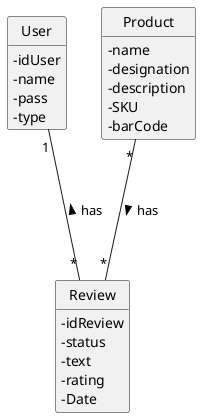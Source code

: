 @startuml
'https://plantuml.com/class-diagram
hide circle
skinparam classAttributeIconSize 0
hide methods



class User {
    - idUser
    - name
    - pass
    - type
}

class Review {
    - idReview
    - status
    - text
    - rating
    - Date
}

class Product {
    - name
    - designation
    - description
    - SKU
    - barCode
}

User "1" --- "*" Review:  has <
Product "*" --- "*" Review:  has >

@enduml